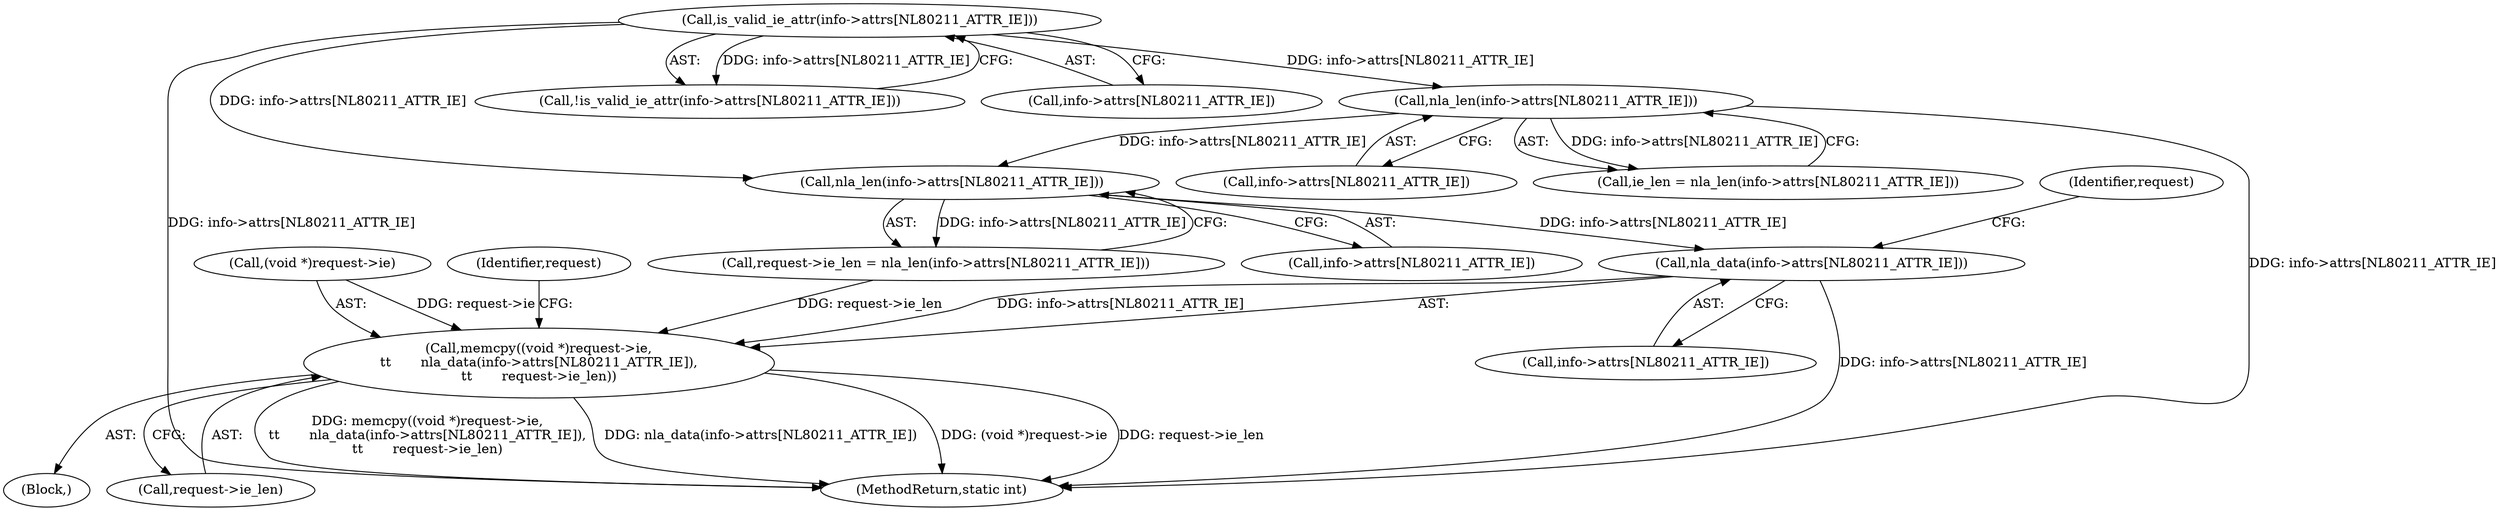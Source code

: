 digraph "0_linux_208c72f4fe44fe09577e7975ba0e7fa0278f3d03@array" {
"1000576" [label="(Call,nla_data(info->attrs[NL80211_ATTR_IE]))"];
"1000564" [label="(Call,nla_len(info->attrs[NL80211_ATTR_IE]))"];
"1000158" [label="(Call,is_valid_ie_attr(info->attrs[NL80211_ATTR_IE]))"];
"1000280" [label="(Call,nla_len(info->attrs[NL80211_ATTR_IE]))"];
"1000570" [label="(Call,memcpy((void *)request->ie,\n\t\t       nla_data(info->attrs[NL80211_ATTR_IE]),\n\t\t       request->ie_len))"];
"1000281" [label="(Call,info->attrs[NL80211_ATTR_IE])"];
"1000157" [label="(Call,!is_valid_ie_attr(info->attrs[NL80211_ATTR_IE]))"];
"1000576" [label="(Call,nla_data(info->attrs[NL80211_ATTR_IE]))"];
"1000587" [label="(Identifier,request)"];
"1000278" [label="(Call,ie_len = nla_len(info->attrs[NL80211_ATTR_IE]))"];
"1000565" [label="(Call,info->attrs[NL80211_ATTR_IE])"];
"1000564" [label="(Call,nla_len(info->attrs[NL80211_ATTR_IE]))"];
"1000159" [label="(Call,info->attrs[NL80211_ATTR_IE])"];
"1000571" [label="(Call,(void *)request->ie)"];
"1000583" [label="(Identifier,request)"];
"1000582" [label="(Call,request->ie_len)"];
"1000570" [label="(Call,memcpy((void *)request->ie,\n\t\t       nla_data(info->attrs[NL80211_ATTR_IE]),\n\t\t       request->ie_len))"];
"1000560" [label="(Call,request->ie_len = nla_len(info->attrs[NL80211_ATTR_IE]))"];
"1000158" [label="(Call,is_valid_ie_attr(info->attrs[NL80211_ATTR_IE]))"];
"1000577" [label="(Call,info->attrs[NL80211_ATTR_IE])"];
"1000632" [label="(MethodReturn,static int)"];
"1000280" [label="(Call,nla_len(info->attrs[NL80211_ATTR_IE]))"];
"1000559" [label="(Block,)"];
"1000576" -> "1000570"  [label="AST: "];
"1000576" -> "1000577"  [label="CFG: "];
"1000577" -> "1000576"  [label="AST: "];
"1000583" -> "1000576"  [label="CFG: "];
"1000576" -> "1000632"  [label="DDG: info->attrs[NL80211_ATTR_IE]"];
"1000576" -> "1000570"  [label="DDG: info->attrs[NL80211_ATTR_IE]"];
"1000564" -> "1000576"  [label="DDG: info->attrs[NL80211_ATTR_IE]"];
"1000564" -> "1000560"  [label="AST: "];
"1000564" -> "1000565"  [label="CFG: "];
"1000565" -> "1000564"  [label="AST: "];
"1000560" -> "1000564"  [label="CFG: "];
"1000564" -> "1000560"  [label="DDG: info->attrs[NL80211_ATTR_IE]"];
"1000158" -> "1000564"  [label="DDG: info->attrs[NL80211_ATTR_IE]"];
"1000280" -> "1000564"  [label="DDG: info->attrs[NL80211_ATTR_IE]"];
"1000158" -> "1000157"  [label="AST: "];
"1000158" -> "1000159"  [label="CFG: "];
"1000159" -> "1000158"  [label="AST: "];
"1000157" -> "1000158"  [label="CFG: "];
"1000158" -> "1000632"  [label="DDG: info->attrs[NL80211_ATTR_IE]"];
"1000158" -> "1000157"  [label="DDG: info->attrs[NL80211_ATTR_IE]"];
"1000158" -> "1000280"  [label="DDG: info->attrs[NL80211_ATTR_IE]"];
"1000280" -> "1000278"  [label="AST: "];
"1000280" -> "1000281"  [label="CFG: "];
"1000281" -> "1000280"  [label="AST: "];
"1000278" -> "1000280"  [label="CFG: "];
"1000280" -> "1000632"  [label="DDG: info->attrs[NL80211_ATTR_IE]"];
"1000280" -> "1000278"  [label="DDG: info->attrs[NL80211_ATTR_IE]"];
"1000570" -> "1000559"  [label="AST: "];
"1000570" -> "1000582"  [label="CFG: "];
"1000571" -> "1000570"  [label="AST: "];
"1000582" -> "1000570"  [label="AST: "];
"1000587" -> "1000570"  [label="CFG: "];
"1000570" -> "1000632"  [label="DDG: (void *)request->ie"];
"1000570" -> "1000632"  [label="DDG: request->ie_len"];
"1000570" -> "1000632"  [label="DDG: memcpy((void *)request->ie,\n\t\t       nla_data(info->attrs[NL80211_ATTR_IE]),\n\t\t       request->ie_len)"];
"1000570" -> "1000632"  [label="DDG: nla_data(info->attrs[NL80211_ATTR_IE])"];
"1000571" -> "1000570"  [label="DDG: request->ie"];
"1000560" -> "1000570"  [label="DDG: request->ie_len"];
}
